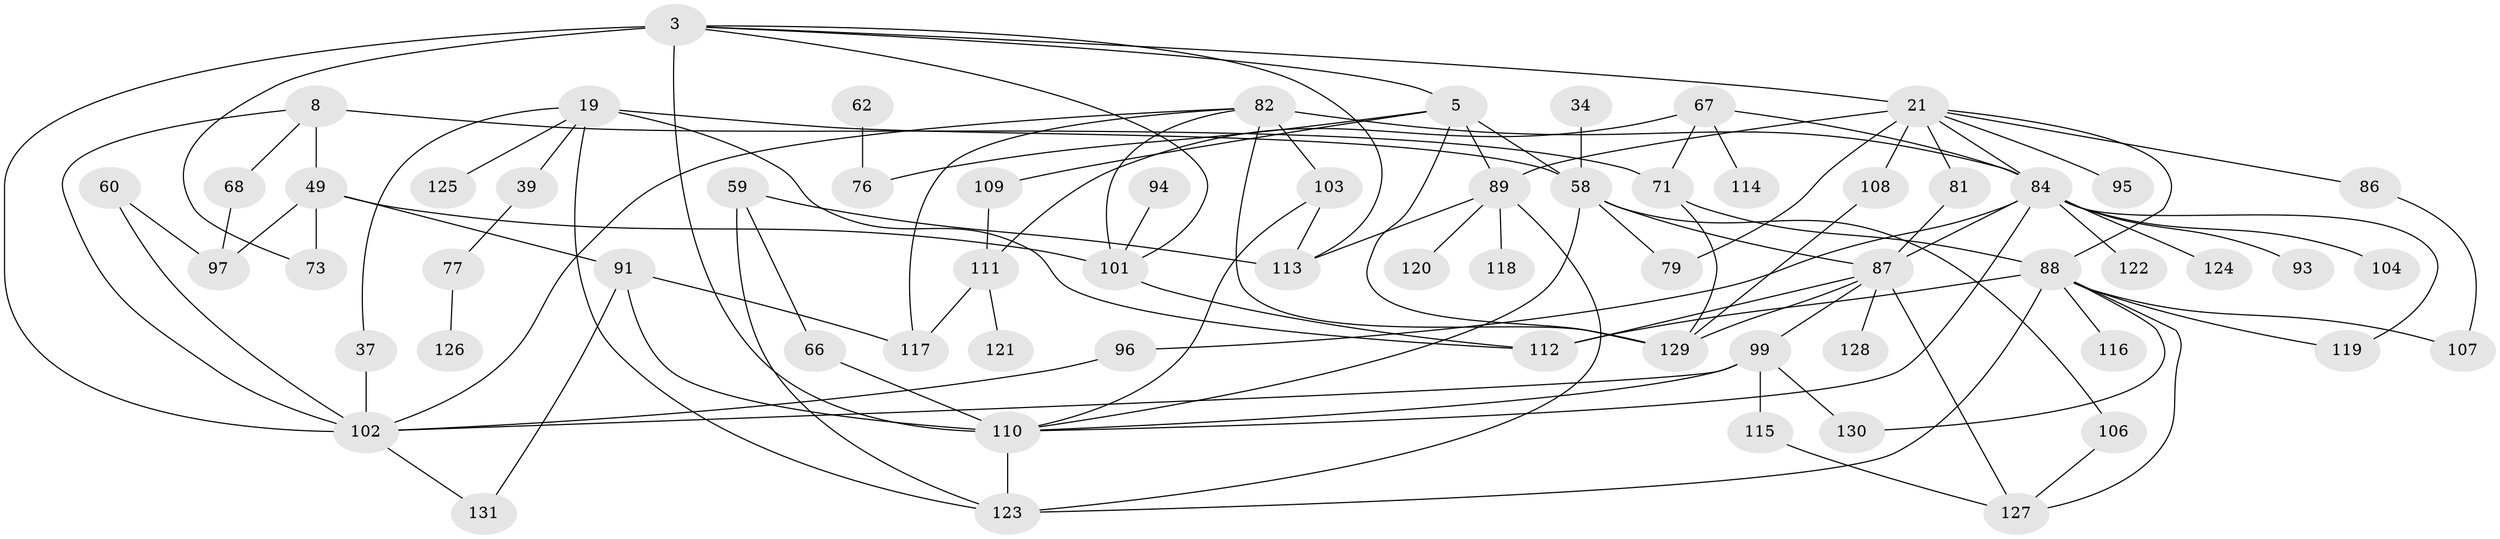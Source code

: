 // original degree distribution, {5: 0.10687022900763359, 3: 0.17557251908396945, 9: 0.007633587786259542, 6: 0.030534351145038167, 4: 0.20610687022900764, 2: 0.2366412213740458, 7: 0.007633587786259542, 10: 0.007633587786259542, 1: 0.22137404580152673}
// Generated by graph-tools (version 1.1) at 2025/41/03/09/25 04:41:46]
// undirected, 65 vertices, 108 edges
graph export_dot {
graph [start="1"]
  node [color=gray90,style=filled];
  3 [super="+1"];
  5 [super="+4"];
  8;
  19;
  21;
  34;
  37 [super="+33"];
  39;
  49 [super="+12"];
  58 [super="+29+9"];
  59 [super="+25"];
  60 [super="+43"];
  62;
  66 [super="+31"];
  67;
  68;
  71 [super="+56"];
  73;
  76 [super="+13+47"];
  77;
  79;
  81;
  82 [super="+57"];
  84 [super="+70+51+72"];
  86;
  87 [super="+80"];
  88 [super="+45+83"];
  89 [super="+15"];
  91 [super="+90"];
  93;
  94;
  95;
  96;
  97;
  99 [super="+61"];
  101 [super="+63+98"];
  102 [super="+78"];
  103 [super="+65"];
  104;
  106;
  107;
  108 [super="+74"];
  109;
  110 [super="+2+42+64"];
  111;
  112 [super="+105"];
  113 [super="+38+52"];
  114;
  115;
  116;
  117 [super="+54"];
  118;
  119;
  120;
  121;
  122;
  123 [super="+36+75"];
  124;
  125;
  126;
  127;
  128;
  129 [super="+50+100"];
  130;
  131;
  3 -- 5 [weight=2];
  3 -- 73;
  3 -- 102 [weight=2];
  3 -- 21;
  3 -- 110 [weight=4];
  3 -- 113;
  3 -- 101;
  5 -- 109;
  5 -- 89;
  5 -- 58 [weight=2];
  5 -- 129;
  5 -- 76;
  8 -- 49 [weight=2];
  8 -- 68;
  8 -- 102;
  8 -- 71;
  19 -- 39;
  19 -- 112 [weight=2];
  19 -- 125;
  19 -- 123;
  19 -- 58;
  19 -- 37;
  21 -- 79;
  21 -- 81;
  21 -- 86;
  21 -- 95;
  21 -- 89 [weight=2];
  21 -- 84;
  21 -- 88;
  21 -- 108;
  34 -- 58;
  37 -- 102;
  39 -- 77;
  49 -- 73;
  49 -- 97;
  49 -- 91;
  49 -- 101;
  58 -- 106;
  58 -- 79;
  58 -- 87 [weight=2];
  58 -- 110;
  59 -- 66;
  59 -- 123;
  59 -- 113 [weight=2];
  60 -- 97 [weight=2];
  60 -- 102;
  62 -- 76;
  66 -- 110;
  67 -- 114;
  67 -- 111;
  67 -- 84;
  67 -- 71;
  68 -- 97;
  71 -- 129;
  71 -- 88;
  77 -- 126;
  81 -- 87;
  82 -- 103;
  82 -- 117 [weight=2];
  82 -- 84;
  82 -- 101;
  82 -- 102;
  82 -- 129 [weight=2];
  84 -- 110 [weight=3];
  84 -- 96;
  84 -- 119;
  84 -- 104;
  84 -- 122;
  84 -- 124;
  84 -- 93;
  84 -- 87;
  86 -- 107;
  87 -- 127;
  87 -- 112;
  87 -- 128;
  87 -- 129;
  87 -- 99;
  88 -- 119;
  88 -- 130;
  88 -- 112;
  88 -- 116;
  88 -- 107;
  88 -- 123;
  88 -- 127;
  89 -- 118;
  89 -- 120;
  89 -- 123;
  89 -- 113;
  91 -- 117 [weight=2];
  91 -- 131;
  91 -- 110 [weight=2];
  94 -- 101;
  96 -- 102;
  99 -- 130;
  99 -- 110 [weight=2];
  99 -- 102;
  99 -- 115;
  101 -- 112;
  102 -- 131;
  103 -- 113;
  103 -- 110;
  106 -- 127;
  108 -- 129;
  109 -- 111;
  110 -- 123 [weight=2];
  111 -- 121;
  111 -- 117;
  115 -- 127;
}
